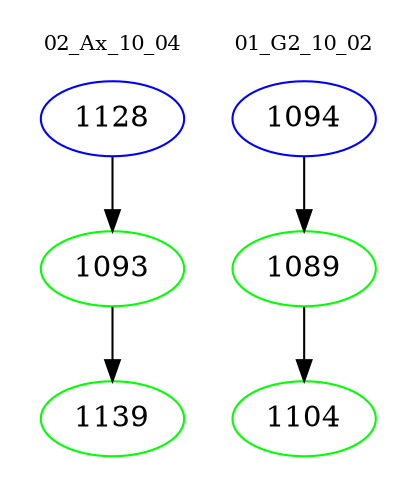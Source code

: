 digraph{
subgraph cluster_0 {
color = white
label = "02_Ax_10_04";
fontsize=10;
T0_1128 [label="1128", color="blue"]
T0_1128 -> T0_1093 [color="black"]
T0_1093 [label="1093", color="green"]
T0_1093 -> T0_1139 [color="black"]
T0_1139 [label="1139", color="green"]
}
subgraph cluster_1 {
color = white
label = "01_G2_10_02";
fontsize=10;
T1_1094 [label="1094", color="blue"]
T1_1094 -> T1_1089 [color="black"]
T1_1089 [label="1089", color="green"]
T1_1089 -> T1_1104 [color="black"]
T1_1104 [label="1104", color="green"]
}
}

